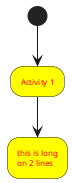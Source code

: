 {
  "sha1": "b6aw4k2shjwozhwvh3y8o4mguhnvxom",
  "insertion": {
    "when": "2024-05-30T20:48:22.026Z",
    "user": "plantuml@gmail.com"
  }
}
@startuml
skinparam activityBackgroundColor #FFFF00
skinparam activityFontColor red
skinparam activityFontSize 8
(*) --> "Activity 1"
--> "this is long
on 2 lines"
@enduml
